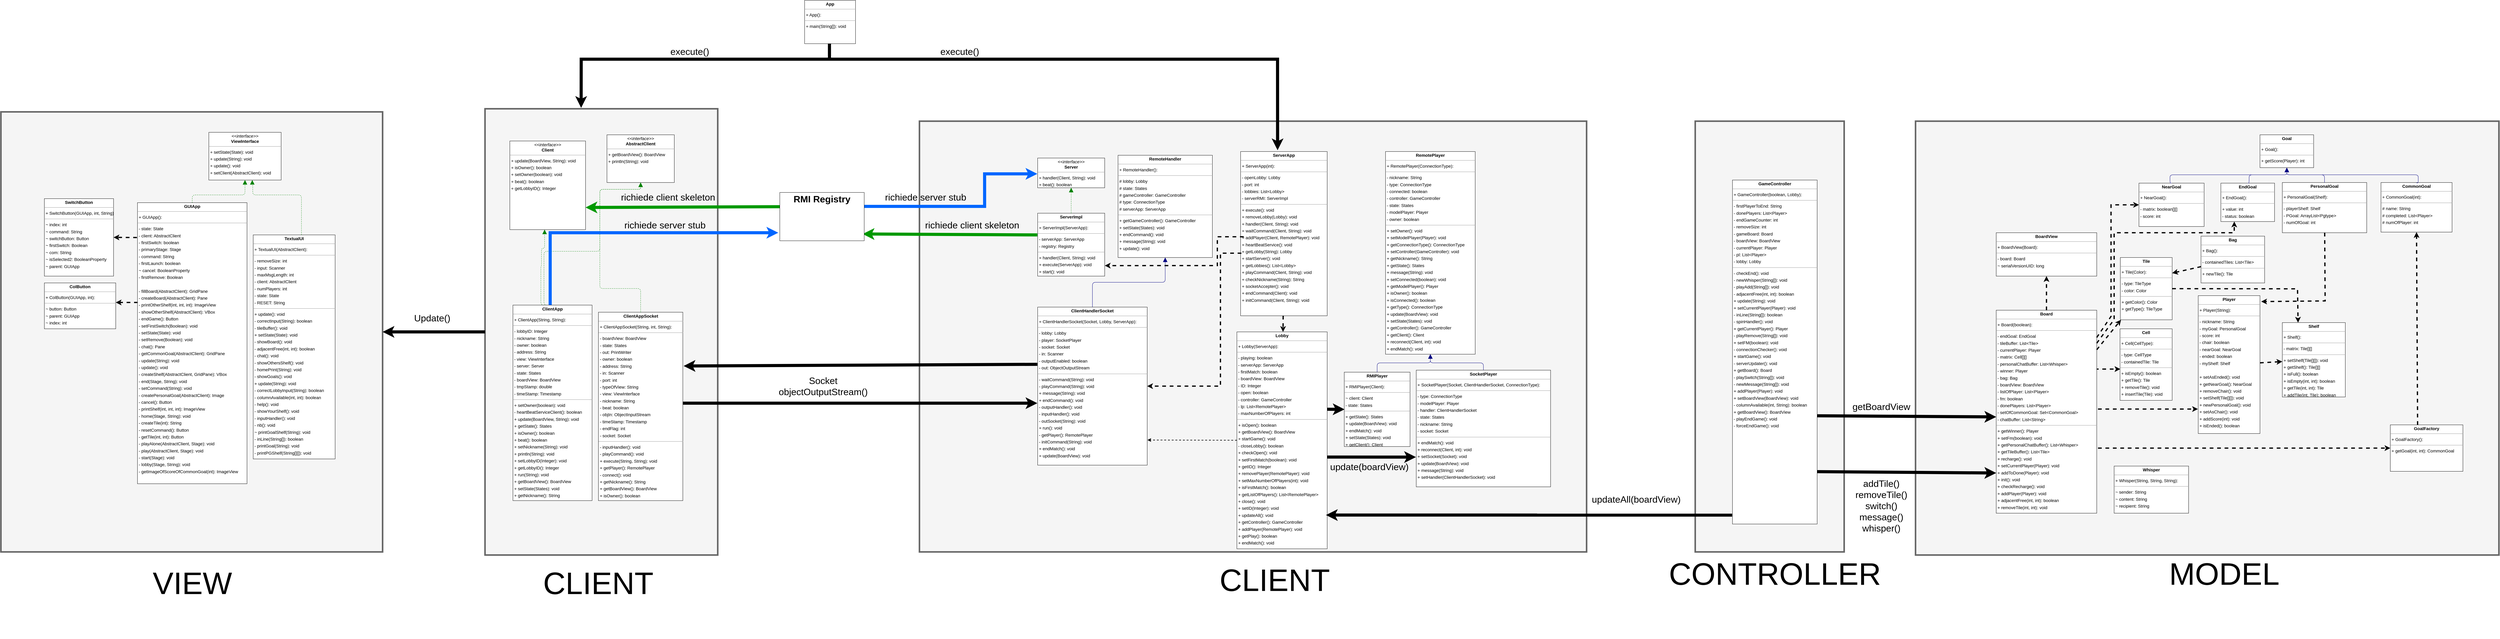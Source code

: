 <mxfile version="21.5.2" type="device">
  <diagram id="tnFJKaWwlAqjuZLMMnF4" name="Pagina-1">
    <mxGraphModel dx="12600" dy="7153" grid="1" gridSize="10" guides="1" tooltips="1" connect="1" arrows="1" fold="1" page="0" pageScale="1" pageWidth="827" pageHeight="1169" background="none" math="0" shadow="0">
      <root>
        <mxCell id="0" />
        <mxCell id="1" parent="0" />
        <mxCell id="y3JVK5PIaIpkeS7CGdMG-7" value="" style="rounded=0;whiteSpace=wrap;html=1;strokeColor=#666666;strokeWidth=5;fillColor=#f5f5f5;fontColor=#333333;" parent="1" vertex="1">
          <mxGeometry x="3140" y="-1600" width="1880" height="1400" as="geometry" />
        </mxCell>
        <mxCell id="y3JVK5PIaIpkeS7CGdMG-6" value="" style="rounded=0;whiteSpace=wrap;html=1;strokeColor=#666666;strokeWidth=5;fillColor=#f5f5f5;fontColor=#333333;" parent="1" vertex="1">
          <mxGeometry x="2430" y="-1600" width="480" height="1390" as="geometry" />
        </mxCell>
        <mxCell id="y3JVK5PIaIpkeS7CGdMG-5" value="" style="rounded=0;whiteSpace=wrap;html=1;strokeColor=#666666;strokeWidth=5;fillColor=#f5f5f5;fontColor=#333333;" parent="1" vertex="1">
          <mxGeometry x="-70" y="-1600" width="2150" height="1390" as="geometry" />
        </mxCell>
        <mxCell id="y3JVK5PIaIpkeS7CGdMG-3" value="" style="rounded=0;whiteSpace=wrap;html=1;strokeColor=#666666;strokeWidth=5;fillColor=#f5f5f5;fontColor=#333333;" parent="1" vertex="1">
          <mxGeometry x="-1470" y="-1640" width="750" height="1440" as="geometry" />
        </mxCell>
        <mxCell id="y3JVK5PIaIpkeS7CGdMG-2" value="" style="rounded=0;whiteSpace=wrap;html=1;strokeColor=#666666;strokeWidth=5;fillColor=#f5f5f5;fontColor=#333333;" parent="1" vertex="1">
          <mxGeometry x="-3030" y="-1630" width="1230" height="1420" as="geometry" />
        </mxCell>
        <mxCell id="node1" value="&lt;p style=&quot;margin:0px;margin-top:4px;text-align:center;&quot;&gt;&lt;i&gt;&amp;lt;&amp;lt;interface&amp;gt;&amp;gt;&lt;/i&gt;&lt;br&gt;&lt;b&gt;AbstractClient&lt;/b&gt;&lt;/p&gt;&lt;hr size=&quot;1&quot;&gt;&lt;p style=&quot;margin:0 0 0 4px;line-height:1.6;&quot;&gt;+ getBoardView(): BoardView&lt;br&gt;+ println(String): void&lt;br&gt;&lt;/p&gt;" style="verticalAlign=top;align=left;overflow=fill;fontSize=14;fontFamily=Helvetica;html=1;rounded=0;shadow=0;comic=0;labelBackgroundColor=none;strokeWidth=1;" parent="1" vertex="1">
          <mxGeometry x="-1077" y="-1556" width="217" height="154" as="geometry" />
        </mxCell>
        <mxCell id="node22" value="&lt;p style=&quot;margin:0px;margin-top:4px;text-align:center;&quot;&gt;&lt;b&gt;App&lt;/b&gt;&lt;/p&gt;&lt;hr size=&quot;1&quot;/&gt;&lt;p style=&quot;margin:0 0 0 4px;line-height:1.6;&quot;&gt;+ App(): &lt;/p&gt;&lt;hr size=&quot;1&quot;/&gt;&lt;p style=&quot;margin:0 0 0 4px;line-height:1.6;&quot;&gt;+ main(String[]): void&lt;/p&gt;" style="verticalAlign=top;align=left;overflow=fill;fontSize=14;fontFamily=Helvetica;html=1;rounded=0;shadow=0;comic=0;labelBackgroundColor=none;strokeWidth=1;" parent="1" vertex="1">
          <mxGeometry x="-440" y="-1990" width="164" height="140" as="geometry" />
        </mxCell>
        <mxCell id="node44" value="&lt;p style=&quot;margin:0px;margin-top:4px;text-align:center;&quot;&gt;&lt;b&gt;Bag&lt;/b&gt;&lt;/p&gt;&lt;hr size=&quot;1&quot;/&gt;&lt;p style=&quot;margin:0 0 0 4px;line-height:1.6;&quot;&gt;+ Bag(): &lt;/p&gt;&lt;hr size=&quot;1&quot;/&gt;&lt;p style=&quot;margin:0 0 0 4px;line-height:1.6;&quot;&gt;- containedTiles: List&amp;lt;Tile&amp;gt;&lt;/p&gt;&lt;hr size=&quot;1&quot;/&gt;&lt;p style=&quot;margin:0 0 0 4px;line-height:1.6;&quot;&gt;+ newTile(): Tile&lt;/p&gt;" style="verticalAlign=top;align=left;overflow=fill;fontSize=14;fontFamily=Helvetica;html=1;rounded=0;shadow=0;comic=0;labelBackgroundColor=none;strokeWidth=1;" parent="1" vertex="1">
          <mxGeometry x="4060" y="-1229" width="205" height="151" as="geometry" />
        </mxCell>
        <mxCell id="node50" value="&lt;p style=&quot;margin:0px;margin-top:4px;text-align:center;&quot;&gt;&lt;b&gt;BoardView&lt;/b&gt;&lt;/p&gt;&lt;hr size=&quot;1&quot;&gt;&lt;p style=&quot;margin:0 0 0 4px;line-height:1.6;&quot;&gt;+ BoardView(Board): &lt;/p&gt;&lt;hr size=&quot;1&quot;&gt;&lt;p style=&quot;margin:0 0 0 4px;line-height:1.6;&quot;&gt;- board: Board&lt;br&gt;~ serialVersionUID: long&lt;/p&gt;&lt;p style=&quot;margin:0 0 0 4px;line-height:1.6;&quot;&gt;&lt;br&gt;&lt;/p&gt;" style="verticalAlign=top;align=left;overflow=fill;fontSize=14;fontFamily=Helvetica;html=1;rounded=0;shadow=0;comic=0;labelBackgroundColor=none;strokeWidth=1;" parent="1" vertex="1">
          <mxGeometry x="3400" y="-1240" width="324" height="140" as="geometry" />
        </mxCell>
        <mxCell id="node31" value="&lt;p style=&quot;margin:0px;margin-top:4px;text-align:center;&quot;&gt;&lt;b&gt;Cell&lt;/b&gt;&lt;/p&gt;&lt;hr size=&quot;1&quot;&gt;&lt;p style=&quot;margin:0 0 0 4px;line-height:1.6;&quot;&gt;+ Cell(CellType): &lt;/p&gt;&lt;hr size=&quot;1&quot;&gt;&lt;p style=&quot;margin:0 0 0 4px;line-height:1.6;&quot;&gt;- type: CellType&lt;br&gt;- containedTile: Tile&lt;/p&gt;&lt;hr size=&quot;1&quot;&gt;&lt;p style=&quot;margin:0 0 0 4px;line-height:1.6;&quot;&gt;+ isEmpty(): boolean&lt;br&gt;+ getTile(): Tile&lt;br&gt;+ removeTile(): void&lt;br&gt;+ insertTile(Tile): void&lt;br&gt;&lt;/p&gt;" style="verticalAlign=top;align=left;overflow=fill;fontSize=14;fontFamily=Helvetica;html=1;rounded=0;shadow=0;comic=0;labelBackgroundColor=none;strokeWidth=1;" parent="1" vertex="1">
          <mxGeometry x="3799" y="-930" width="168" height="231" as="geometry" />
        </mxCell>
        <mxCell id="node15" value="&lt;p style=&quot;margin:0px;margin-top:4px;text-align:center;&quot;&gt;&lt;i&gt;&amp;lt;&amp;lt;interface&amp;gt;&amp;gt;&lt;/i&gt;&lt;br&gt;&lt;b&gt;Client&lt;/b&gt;&lt;/p&gt;&lt;hr size=&quot;1&quot;&gt;&lt;p style=&quot;margin:0 0 0 4px;line-height:1.6;&quot;&gt;+ update(BoardView, String): void&lt;br&gt;+ isOwner(): boolean&lt;br&gt;+ setOwner(boolean): void&lt;br&gt;+ beat(): boolean&lt;br&gt;+ getLobbyID(): Integer&lt;br&gt;&lt;/p&gt;" style="verticalAlign=top;align=left;overflow=fill;fontSize=14;fontFamily=Helvetica;html=1;rounded=0;shadow=0;comic=0;labelBackgroundColor=none;strokeWidth=1;" parent="1" vertex="1">
          <mxGeometry x="-1390" y="-1536" width="244" height="286" as="geometry" />
        </mxCell>
        <mxCell id="node55" value="&lt;p style=&quot;margin:0px;margin-top:4px;text-align:center;&quot;&gt;&lt;b&gt;ClientAppSocket&lt;/b&gt;&lt;/p&gt;&lt;hr size=&quot;1&quot;/&gt;&lt;p style=&quot;margin:0 0 0 4px;line-height:1.6;&quot;&gt;+ ClientAppSocket(String, int, String): &lt;/p&gt;&lt;hr size=&quot;1&quot;/&gt;&lt;p style=&quot;margin:0 0 0 4px;line-height:1.6;&quot;&gt;- boardView: BoardView&lt;br/&gt;- state: States&lt;br/&gt;- out: PrintWriter&lt;br/&gt;- owner: boolean&lt;br/&gt;- address: String&lt;br/&gt;- in: Scanner&lt;br/&gt;- port: int&lt;br/&gt;- typeOfView: String&lt;br/&gt;- view: ViewInterface&lt;br/&gt;- nickname: String&lt;br/&gt;- beat: boolean&lt;br/&gt;- objIn: ObjectInputStream&lt;br/&gt;- timeStamp: Timestamp&lt;br/&gt;- endFlag: int&lt;br/&gt;- socket: Socket&lt;/p&gt;&lt;hr size=&quot;1&quot;/&gt;&lt;p style=&quot;margin:0 0 0 4px;line-height:1.6;&quot;&gt;- inputHandler(): void&lt;br/&gt;- playCommand(): void&lt;br/&gt;+ execute(String, String): void&lt;br/&gt;+ getPlayer(): RemotePlayer&lt;br/&gt;- connect(): void&lt;br/&gt;+ getNickname(): String&lt;br/&gt;+ getBoardView(): BoardView&lt;br/&gt;+ isOwner(): boolean&lt;br/&gt;+ println(String): void&lt;/p&gt;" style="verticalAlign=top;align=left;overflow=fill;fontSize=14;fontFamily=Helvetica;html=1;rounded=0;shadow=0;comic=0;labelBackgroundColor=none;strokeWidth=1;" parent="1" vertex="1">
          <mxGeometry x="-1104.5" y="-983.5" width="272" height="608" as="geometry" />
        </mxCell>
        <mxCell id="node42" value="&lt;p style=&quot;margin:0px;margin-top:4px;text-align:center;&quot;&gt;&lt;b&gt;ClientHandlerSocket&lt;/b&gt;&lt;/p&gt;&lt;hr size=&quot;1&quot;/&gt;&lt;p style=&quot;margin:0 0 0 4px;line-height:1.6;&quot;&gt;+ ClientHandlerSocket(Socket, Lobby, ServerApp): &lt;/p&gt;&lt;hr size=&quot;1&quot;/&gt;&lt;p style=&quot;margin:0 0 0 4px;line-height:1.6;&quot;&gt;- lobby: Lobby&lt;br/&gt;- player: SocketPlayer&lt;br/&gt;- socket: Socket&lt;br/&gt;- in: Scanner&lt;br/&gt;- outputEnabled: boolean&lt;br/&gt;- out: ObjectOutputStream&lt;/p&gt;&lt;hr size=&quot;1&quot;/&gt;&lt;p style=&quot;margin:0 0 0 4px;line-height:1.6;&quot;&gt;- waitCommand(String): void&lt;br/&gt;- playCommand(String): void&lt;br/&gt;+ message(String): void&lt;br/&gt;+ endCommand(): void&lt;br/&gt;- outputHandler(): void&lt;br/&gt;- inputHandler(): void&lt;br/&gt;- outSocket(String): void&lt;br/&gt;+ run(): void&lt;br/&gt;- getPlayer(): RemotePlayer&lt;br/&gt;- initCommand(String): void&lt;br/&gt;+ endMatch(): void&lt;br/&gt;+ update(BoardView): void&lt;/p&gt;" style="verticalAlign=top;align=left;overflow=fill;fontSize=14;fontFamily=Helvetica;html=1;rounded=0;shadow=0;comic=0;labelBackgroundColor=none;strokeWidth=1;" parent="1" vertex="1">
          <mxGeometry x="311" y="-1000" width="353" height="510" as="geometry" />
        </mxCell>
        <mxCell id="node7" value="&lt;p style=&quot;margin:0px;margin-top:4px;text-align:center;&quot;&gt;&lt;b&gt;ColButton&lt;/b&gt;&lt;/p&gt;&lt;hr size=&quot;1&quot;&gt;&lt;p style=&quot;margin:0 0 0 4px;line-height:1.6;&quot;&gt;+ ColButton(GUIApp, int): &lt;/p&gt;&lt;hr size=&quot;1&quot;&gt;&lt;p style=&quot;margin:0 0 0 4px;line-height:1.6;&quot;&gt;~ button: Button&lt;br&gt;~ parent: GUIApp&lt;br&gt;~ index: int&lt;/p&gt;&lt;p style=&quot;margin:0 0 0 4px;line-height:1.6;&quot;&gt;&lt;br&gt;&lt;/p&gt;" style="verticalAlign=top;align=left;overflow=fill;fontSize=14;fontFamily=Helvetica;html=1;rounded=0;shadow=0;comic=0;labelBackgroundColor=none;strokeWidth=1;" parent="1" vertex="1">
          <mxGeometry x="-2890" y="-1078" width="230" height="148" as="geometry" />
        </mxCell>
        <mxCell id="node3" value="&lt;p style=&quot;margin:0px;margin-top:4px;text-align:center;&quot;&gt;&lt;b&gt;CommonGoal&lt;/b&gt;&lt;/p&gt;&lt;hr size=&quot;1&quot;&gt;&lt;p style=&quot;margin:0 0 0 4px;line-height:1.6;&quot;&gt;+ CommonGoal(int): &lt;/p&gt;&lt;hr size=&quot;1&quot;&gt;&lt;p style=&quot;margin:0 0 0 4px;line-height:1.6;&quot;&gt;# name: String&lt;br&gt;# completed: List&amp;lt;Player&amp;gt;&lt;br&gt;# numOfPlayer: int&lt;/p&gt;" style="verticalAlign=top;align=left;overflow=fill;fontSize=14;fontFamily=Helvetica;html=1;rounded=0;shadow=0;comic=0;labelBackgroundColor=none;strokeWidth=1;" parent="1" vertex="1">
          <mxGeometry x="4640" y="-1402" width="229" height="160" as="geometry" />
        </mxCell>
        <mxCell id="node12" value="&lt;p style=&quot;margin:0px;margin-top:4px;text-align:center;&quot;&gt;&lt;b&gt;EndGoal&lt;/b&gt;&lt;/p&gt;&lt;hr size=&quot;1&quot;&gt;&lt;p style=&quot;margin:0 0 0 4px;line-height:1.6;&quot;&gt;+ EndGoal(): &lt;/p&gt;&lt;hr size=&quot;1&quot;&gt;&lt;p style=&quot;margin:0 0 0 4px;line-height:1.6;&quot;&gt;+ value: int&lt;br&gt;- status: boolean&lt;/p&gt;&lt;p style=&quot;margin:0 0 0 4px;line-height:1.6;&quot;&gt;&lt;br&gt;&lt;/p&gt;" style="verticalAlign=top;align=left;overflow=fill;fontSize=14;fontFamily=Helvetica;html=1;rounded=0;shadow=0;comic=0;labelBackgroundColor=none;strokeWidth=1;" parent="1" vertex="1">
          <mxGeometry x="4124" y="-1400" width="173" height="124" as="geometry" />
        </mxCell>
        <mxCell id="node48" value="&lt;p style=&quot;margin:0px;margin-top:4px;text-align:center;&quot;&gt;&lt;b&gt;Goal&lt;/b&gt;&lt;/p&gt;&lt;hr size=&quot;1&quot;/&gt;&lt;p style=&quot;margin:0 0 0 4px;line-height:1.6;&quot;&gt;+ Goal(): &lt;/p&gt;&lt;hr size=&quot;1&quot;/&gt;&lt;p style=&quot;margin:0 0 0 4px;line-height:1.6;&quot;&gt;+ getScore(Player): int&lt;/p&gt;" style="verticalAlign=top;align=left;overflow=fill;fontSize=14;fontFamily=Helvetica;html=1;rounded=0;shadow=0;comic=0;labelBackgroundColor=none;strokeWidth=1;" parent="1" vertex="1">
          <mxGeometry x="4250" y="-1556" width="173" height="106" as="geometry" />
        </mxCell>
        <mxCell id="node8" value="&lt;p style=&quot;margin:0px;margin-top:4px;text-align:center;&quot;&gt;&lt;b&gt;GoalFactory&lt;/b&gt;&lt;/p&gt;&lt;hr size=&quot;1&quot;/&gt;&lt;p style=&quot;margin:0 0 0 4px;line-height:1.6;&quot;&gt;+ GoalFactory(): &lt;/p&gt;&lt;hr size=&quot;1&quot;/&gt;&lt;p style=&quot;margin:0 0 0 4px;line-height:1.6;&quot;&gt;+ getGoal(int, int): CommonGoal&lt;/p&gt;" style="verticalAlign=top;align=left;overflow=fill;fontSize=14;fontFamily=Helvetica;html=1;rounded=0;shadow=0;comic=0;labelBackgroundColor=none;strokeWidth=1;" parent="1" vertex="1">
          <mxGeometry x="4670" y="-620" width="234" height="150" as="geometry" />
        </mxCell>
        <mxCell id="node40" value="&lt;p style=&quot;margin:0px;margin-top:4px;text-align:center;&quot;&gt;&lt;b&gt;Lobby&lt;/b&gt;&lt;/p&gt;&lt;hr size=&quot;1&quot;/&gt;&lt;p style=&quot;margin:0 0 0 4px;line-height:1.6;&quot;&gt;+ Lobby(ServerApp): &lt;/p&gt;&lt;hr size=&quot;1&quot;/&gt;&lt;p style=&quot;margin:0 0 0 4px;line-height:1.6;&quot;&gt;- playing: boolean&lt;br/&gt;- serverApp: ServerApp&lt;br/&gt;- firstMatch: boolean&lt;br/&gt;- boardView: BoardView&lt;br/&gt;- ID: Integer&lt;br/&gt;- open: boolean&lt;br/&gt;- controller: GameController&lt;br/&gt;- lp: List&amp;lt;RemotePlayer&amp;gt;&lt;br/&gt;- maxNumberOfPlayers: int&lt;/p&gt;&lt;hr size=&quot;1&quot;/&gt;&lt;p style=&quot;margin:0 0 0 4px;line-height:1.6;&quot;&gt;+ isOpen(): boolean&lt;br/&gt;+ getBoardView(): BoardView&lt;br/&gt;+ startGame(): void&lt;br/&gt;- closeLobby(): boolean&lt;br/&gt;+ checkOpen(): void&lt;br/&gt;+ setFirstMatch(boolean): void&lt;br/&gt;+ getID(): Integer&lt;br/&gt;+ removePlayer(RemotePlayer): void&lt;br/&gt;+ setMaxNumberOfPlayers(int): void&lt;br/&gt;+ isFirstMatch(): boolean&lt;br/&gt;+ getListOfPlayers(): List&amp;lt;RemotePlayer&amp;gt;&lt;br/&gt;+ close(): void&lt;br/&gt;+ setID(Integer): void&lt;br/&gt;+ updateAll(): void&lt;br/&gt;+ getController(): GameController&lt;br/&gt;+ addPlayer(RemotePlayer): void&lt;br/&gt;+ getPlay(): boolean&lt;br/&gt;+ endMatch(): void&lt;/p&gt;" style="verticalAlign=top;align=left;overflow=fill;fontSize=14;fontFamily=Helvetica;html=1;rounded=0;shadow=0;comic=0;labelBackgroundColor=none;strokeWidth=1;" parent="1" vertex="1">
          <mxGeometry x="953" y="-920" width="291" height="700" as="geometry" />
        </mxCell>
        <mxCell id="node43" value="&lt;p style=&quot;margin:0px;margin-top:4px;text-align:center;&quot;&gt;&lt;b&gt;NearGoal&lt;/b&gt;&lt;/p&gt;&lt;hr size=&quot;1&quot;&gt;&lt;p style=&quot;margin:0 0 0 4px;line-height:1.6;&quot;&gt;+ NearGoal(): &lt;/p&gt;&lt;hr size=&quot;1&quot;&gt;&lt;p style=&quot;margin:0 0 0 4px;line-height:1.6;&quot;&gt;- matrix: boolean[][]&lt;br&gt;- score: int&lt;/p&gt;&lt;p style=&quot;margin:0 0 0 4px;line-height:1.6;&quot;&gt;&lt;br&gt;&lt;/p&gt;" style="verticalAlign=top;align=left;overflow=fill;fontSize=14;fontFamily=Helvetica;html=1;rounded=0;shadow=0;comic=0;labelBackgroundColor=none;strokeWidth=1;" parent="1" vertex="1">
          <mxGeometry x="3860" y="-1400" width="210" height="140" as="geometry" />
        </mxCell>
        <mxCell id="node46" value="&lt;p style=&quot;margin:0px;margin-top:4px;text-align:center;&quot;&gt;&lt;b&gt;PersonalGoal&lt;/b&gt;&lt;/p&gt;&lt;hr size=&quot;1&quot;&gt;&lt;p style=&quot;margin:0 0 0 4px;line-height:1.6;&quot;&gt;+ PersonalGoal(Shelf): &lt;/p&gt;&lt;hr size=&quot;1&quot;&gt;&lt;p style=&quot;margin:0 0 0 4px;line-height:1.6;&quot;&gt;- playerShelf: Shelf&lt;br&gt;- PGoal: ArrayList&amp;lt;Pgtype&amp;gt;&lt;br&gt;- numOfGoal: int&lt;/p&gt;&lt;p style=&quot;margin:0 0 0 4px;line-height:1.6;&quot;&gt;&lt;br&gt;&lt;/p&gt;" style="verticalAlign=top;align=left;overflow=fill;fontSize=14;fontFamily=Helvetica;html=1;rounded=0;shadow=0;comic=0;labelBackgroundColor=none;strokeWidth=1;" parent="1" vertex="1">
          <mxGeometry x="4322" y="-1402" width="272" height="162" as="geometry" />
        </mxCell>
        <mxCell id="node10" value="&lt;p style=&quot;margin:0px;margin-top:4px;text-align:center;&quot;&gt;&lt;b&gt;Player&lt;/b&gt;&lt;/p&gt;&lt;hr size=&quot;1&quot;&gt;&lt;p style=&quot;margin:0 0 0 4px;line-height:1.6;&quot;&gt;+ Player(String): &lt;/p&gt;&lt;hr size=&quot;1&quot;&gt;&lt;p style=&quot;margin:0 0 0 4px;line-height:1.6;&quot;&gt;- nickname: String&lt;br&gt;- myGoal: PersonalGoal&lt;br&gt;- score: int&lt;br&gt;- chair: boolean&lt;br&gt;- nearGoal: NearGoal&lt;br&gt;- ended: boolean&lt;br&gt;- myShelf: Shelf&lt;/p&gt;&lt;p style=&quot;margin:0 0 0 4px;line-height:1.6;&quot;&gt;&lt;br&gt;+ setAsEnded(): void&lt;br&gt;+ getNearGoal(): NearGoal&lt;br&gt;+ removeChair(): void&lt;br&gt;+ setShelf(Tile[][]): void&lt;br&gt;+ newPersonalGoal(): void&lt;/p&gt;&lt;p style=&quot;margin:0 0 0 4px;line-height:1.6;&quot;&gt;+ setAsChair(): void&lt;br&gt;+ addScore(int): void&lt;br&gt;+ isEnded(): boolean&lt;/p&gt;" style="verticalAlign=top;align=left;overflow=fill;fontSize=14;fontFamily=Helvetica;html=1;rounded=0;shadow=0;comic=0;labelBackgroundColor=none;strokeWidth=1;" parent="1" vertex="1">
          <mxGeometry x="4051" y="-1037" width="199" height="445" as="geometry" />
        </mxCell>
        <mxCell id="node24" value="&lt;p style=&quot;margin:0px;margin-top:4px;text-align:center;&quot;&gt;&lt;b&gt;RMIPlayer&lt;/b&gt;&lt;/p&gt;&lt;hr size=&quot;1&quot;/&gt;&lt;p style=&quot;margin:0 0 0 4px;line-height:1.6;&quot;&gt;+ RMIPlayer(Client): &lt;/p&gt;&lt;hr size=&quot;1&quot;/&gt;&lt;p style=&quot;margin:0 0 0 4px;line-height:1.6;&quot;&gt;~ client: Client&lt;br/&gt;- state: States&lt;/p&gt;&lt;hr size=&quot;1&quot;/&gt;&lt;p style=&quot;margin:0 0 0 4px;line-height:1.6;&quot;&gt;+ getState(): States&lt;br/&gt;+ update(BoardView): void&lt;br/&gt;+ endMatch(): void&lt;br/&gt;+ setState(States): void&lt;br/&gt;+ getClient(): Client&lt;br/&gt;+ reconnect(Client, int): void&lt;/p&gt;" style="verticalAlign=top;align=left;overflow=fill;fontSize=14;fontFamily=Helvetica;html=1;rounded=0;shadow=0;comic=0;labelBackgroundColor=none;strokeWidth=1;" parent="1" vertex="1">
          <mxGeometry x="1299" y="-790" width="212" height="240" as="geometry" />
        </mxCell>
        <mxCell id="node9" value="&lt;p style=&quot;margin:0px;margin-top:4px;text-align:center;&quot;&gt;&lt;b&gt;RemoteHandler&lt;/b&gt;&lt;/p&gt;&lt;hr size=&quot;1&quot;&gt;&lt;p style=&quot;margin:0 0 0 4px;line-height:1.6;&quot;&gt;+ RemoteHandler(): &lt;/p&gt;&lt;hr size=&quot;1&quot;&gt;&lt;p style=&quot;margin:0 0 0 4px;line-height:1.6;&quot;&gt;# lobby: Lobby&lt;br&gt;# state: States&lt;br&gt;# gameController: GameController&lt;br&gt;# type: ConnectionType&lt;br&gt;# serverApp: ServerApp&lt;/p&gt;&lt;hr size=&quot;1&quot;&gt;&lt;p style=&quot;margin:0 0 0 4px;line-height:1.6;&quot;&gt;+ getGameController(): GameController&lt;br&gt;+ setState(States): void&lt;br&gt;+ endCommand(): void&lt;br&gt;+ message(String): void&lt;br&gt;+ update(): void&lt;/p&gt;" style="verticalAlign=top;align=left;overflow=fill;fontSize=14;fontFamily=Helvetica;html=1;rounded=0;shadow=0;comic=0;labelBackgroundColor=none;strokeWidth=1;" parent="1" vertex="1">
          <mxGeometry x="570" y="-1490" width="304" height="330" as="geometry" />
        </mxCell>
        <mxCell id="node41" value="&lt;p style=&quot;margin:0px;margin-top:4px;text-align:center;&quot;&gt;&lt;b&gt;RemotePlayer&lt;/b&gt;&lt;/p&gt;&lt;hr size=&quot;1&quot;/&gt;&lt;p style=&quot;margin:0 0 0 4px;line-height:1.6;&quot;&gt;+ RemotePlayer(ConnectionType): &lt;/p&gt;&lt;hr size=&quot;1&quot;/&gt;&lt;p style=&quot;margin:0 0 0 4px;line-height:1.6;&quot;&gt;- nickname: String&lt;br/&gt;- type: ConnectionType&lt;br/&gt;- connected: boolean&lt;br/&gt;- controller: GameController&lt;br/&gt;- state: States&lt;br/&gt;- modelPlayer: Player&lt;br/&gt;- owner: boolean&lt;/p&gt;&lt;hr size=&quot;1&quot;/&gt;&lt;p style=&quot;margin:0 0 0 4px;line-height:1.6;&quot;&gt;+ setOwner(): void&lt;br/&gt;+ setModelPlayer(Player): void&lt;br/&gt;+ getConnectionType(): ConnectionType&lt;br/&gt;+ setController(GameController): void&lt;br/&gt;+ getNickname(): String&lt;br/&gt;+ getState(): States&lt;br/&gt;+ message(String): void&lt;br/&gt;+ setConnected(boolean): void&lt;br/&gt;+ getModelPlayer(): Player&lt;br/&gt;+ isOwner(): boolean&lt;br/&gt;+ isConnected(): boolean&lt;br/&gt;+ getType(): ConnectionType&lt;br/&gt;+ update(BoardView): void&lt;br/&gt;+ setState(States): void&lt;br/&gt;+ getController(): GameController&lt;br/&gt;+ getClient(): Client&lt;br/&gt;+ reconnect(Client, int): void&lt;br/&gt;+ endMatch(): void&lt;br/&gt;+ setNickname(String): void&lt;/p&gt;" style="verticalAlign=top;align=left;overflow=fill;fontSize=14;fontFamily=Helvetica;html=1;rounded=0;shadow=0;comic=0;labelBackgroundColor=none;strokeWidth=1;" parent="1" vertex="1">
          <mxGeometry x="1432" y="-1502" width="289" height="654" as="geometry" />
        </mxCell>
        <mxCell id="node39" value="&lt;p style=&quot;margin:0px;margin-top:4px;text-align:center;&quot;&gt;&lt;i&gt;&amp;lt;&amp;lt;interface&amp;gt;&amp;gt;&lt;/i&gt;&lt;br/&gt;&lt;b&gt;Server&lt;/b&gt;&lt;/p&gt;&lt;hr size=&quot;1&quot;/&gt;&lt;p style=&quot;margin:0 0 0 4px;line-height:1.6;&quot;&gt;+ handler(Client, String): void&lt;br/&gt;+ beat(): boolean&lt;/p&gt;" style="verticalAlign=top;align=left;overflow=fill;fontSize=14;fontFamily=Helvetica;html=1;rounded=0;shadow=0;comic=0;labelBackgroundColor=none;strokeWidth=1;" parent="1" vertex="1">
          <mxGeometry x="311" y="-1481" width="216" height="96" as="geometry" />
        </mxCell>
        <mxCell id="node49" value="&lt;p style=&quot;margin:0px;margin-top:4px;text-align:center;&quot;&gt;&lt;b&gt;ServerApp&lt;/b&gt;&lt;/p&gt;&lt;hr size=&quot;1&quot;/&gt;&lt;p style=&quot;margin:0 0 0 4px;line-height:1.6;&quot;&gt;+ ServerApp(int): &lt;/p&gt;&lt;hr size=&quot;1&quot;/&gt;&lt;p style=&quot;margin:0 0 0 4px;line-height:1.6;&quot;&gt;- openLobby: Lobby&lt;br/&gt;- port: int&lt;br/&gt;- lobbies: List&amp;lt;Lobby&amp;gt;&lt;br/&gt;- serverRMI: ServerImpl&lt;/p&gt;&lt;hr size=&quot;1&quot;/&gt;&lt;p style=&quot;margin:0 0 0 4px;line-height:1.6;&quot;&gt;+ execute(): void&lt;br/&gt;+ removeLobby(Lobby): void&lt;br/&gt;+ handler(Client, String): void&lt;br/&gt;+ waitCommand(Client, String): void&lt;br/&gt;+ addPlayer(Client, RemotePlayer): void&lt;br/&gt;+ heartBeatService(): void&lt;br/&gt;+ getLobby(String): Lobby&lt;br/&gt;+ startServer(): void&lt;br/&gt;+ getLobbies(): List&amp;lt;Lobby&amp;gt;&lt;br/&gt;+ playCommand(Client, String): void&lt;br/&gt;+ checkNickname(String): String&lt;br/&gt;+ socketAccepter(): void&lt;br/&gt;+ endCommand(Client): void&lt;br/&gt;+ initCommand(Client, String): void&lt;/p&gt;" style="verticalAlign=top;align=left;overflow=fill;fontSize=14;fontFamily=Helvetica;html=1;rounded=0;shadow=0;comic=0;labelBackgroundColor=none;strokeWidth=1;" parent="1" vertex="1">
          <mxGeometry x="965" y="-1502" width="279" height="530" as="geometry" />
        </mxCell>
        <mxCell id="node54" value="&lt;p style=&quot;margin:0px;margin-top:4px;text-align:center;&quot;&gt;&lt;b&gt;ServerImpl&lt;/b&gt;&lt;/p&gt;&lt;hr size=&quot;1&quot;/&gt;&lt;p style=&quot;margin:0 0 0 4px;line-height:1.6;&quot;&gt;+ ServerImpl(ServerApp): &lt;/p&gt;&lt;hr size=&quot;1&quot;/&gt;&lt;p style=&quot;margin:0 0 0 4px;line-height:1.6;&quot;&gt;- serverApp: ServerApp&lt;br/&gt;- registry: Registry&lt;/p&gt;&lt;hr size=&quot;1&quot;/&gt;&lt;p style=&quot;margin:0 0 0 4px;line-height:1.6;&quot;&gt;+ handler(Client, String): void&lt;br/&gt;+ execute(ServerApp): void&lt;br/&gt;+ start(): void&lt;br/&gt;+ beat(): boolean&lt;/p&gt;" style="verticalAlign=top;align=left;overflow=fill;fontSize=14;fontFamily=Helvetica;html=1;rounded=0;shadow=0;comic=0;labelBackgroundColor=none;strokeWidth=1;" parent="1" vertex="1">
          <mxGeometry x="311" y="-1303" width="216" height="203" as="geometry" />
        </mxCell>
        <mxCell id="node0" value="&lt;p style=&quot;margin:0px;margin-top:4px;text-align:center;&quot;&gt;&lt;b&gt;Shelf&lt;/b&gt;&lt;/p&gt;&lt;hr size=&quot;1&quot;/&gt;&lt;p style=&quot;margin:0 0 0 4px;line-height:1.6;&quot;&gt;+ Shelf(): &lt;/p&gt;&lt;hr size=&quot;1&quot;/&gt;&lt;p style=&quot;margin:0 0 0 4px;line-height:1.6;&quot;&gt;- matrix: Tile[][]&lt;/p&gt;&lt;hr size=&quot;1&quot;/&gt;&lt;p style=&quot;margin:0 0 0 4px;line-height:1.6;&quot;&gt;+ setShelf(Tile[][]): void&lt;br/&gt;+ getShelf(): Tile[][]&lt;br/&gt;+ isFull(): boolean&lt;br/&gt;+ isEmpty(int, int): boolean&lt;br/&gt;+ getTile(int, int): Tile&lt;br/&gt;+ addTile(int, Tile): boolean&lt;br/&gt;+ setMatrix(Tile[][]): void&lt;/p&gt;" style="verticalAlign=top;align=left;overflow=fill;fontSize=14;fontFamily=Helvetica;html=1;rounded=0;shadow=0;comic=0;labelBackgroundColor=none;strokeWidth=1;" parent="1" vertex="1">
          <mxGeometry x="4322" y="-950" width="203" height="240" as="geometry" />
        </mxCell>
        <mxCell id="node27" value="&lt;p style=&quot;margin:0px;margin-top:4px;text-align:center;&quot;&gt;&lt;b&gt;SocketPlayer&lt;/b&gt;&lt;/p&gt;&lt;hr size=&quot;1&quot;&gt;&lt;p style=&quot;margin:0 0 0 4px;line-height:1.6;&quot;&gt;+ SocketPlayer(Socket, ClientHandlerSocket, ConnectionType): &lt;/p&gt;&lt;hr size=&quot;1&quot;&gt;&lt;p style=&quot;margin:0 0 0 4px;line-height:1.6;&quot;&gt;- type: ConnectionType&lt;br&gt;- modelPlayer: Player&lt;br&gt;- handler: ClientHandlerSocket&lt;br&gt;- state: States&lt;br&gt;- nickname: String&lt;br&gt;- socket: Socket&lt;/p&gt;&lt;hr size=&quot;1&quot;&gt;&lt;p style=&quot;margin:0 0 0 4px;line-height:1.6;&quot;&gt;+ endMatch(): void&lt;br&gt;+ reconnect(Client, int): void&lt;br&gt;+ setSocket(Socket): void&lt;br&gt;+ update(BoardView): void&lt;br&gt;+ message(String): void&lt;br&gt;+ setHandler(ClientHandlerSocket): void&lt;/p&gt;" style="verticalAlign=top;align=left;overflow=fill;fontSize=14;fontFamily=Helvetica;html=1;rounded=0;shadow=0;comic=0;labelBackgroundColor=none;strokeWidth=1;" parent="1" vertex="1">
          <mxGeometry x="1531" y="-796.5" width="433" height="376.5" as="geometry" />
        </mxCell>
        <mxCell id="node18" value="&lt;p style=&quot;margin:0px;margin-top:4px;text-align:center;&quot;&gt;&lt;b&gt;SwitchButton&lt;/b&gt;&lt;/p&gt;&lt;hr size=&quot;1&quot;&gt;&lt;p style=&quot;margin:0 0 0 4px;line-height:1.6;&quot;&gt;+ SwitchButton(GUIApp, int, String): &lt;/p&gt;&lt;hr size=&quot;1&quot;&gt;&lt;p style=&quot;margin:0 0 0 4px;line-height:1.6;&quot;&gt;~ index: int&lt;br&gt;~ command: String&lt;br&gt;~ switchButton: Button&lt;br&gt;~ firstSwitch: Boolean&lt;br&gt;~ com: String&lt;br&gt;~ isSelected2: BooleanProperty&lt;br&gt;~ parent: GUIApp&lt;/p&gt;&lt;p style=&quot;margin:0 0 0 4px;line-height:1.6;&quot;&gt;&lt;br&gt;&lt;/p&gt;" style="verticalAlign=top;align=left;overflow=fill;fontSize=14;fontFamily=Helvetica;html=1;rounded=0;shadow=0;comic=0;labelBackgroundColor=none;strokeWidth=1;" parent="1" vertex="1">
          <mxGeometry x="-2890" y="-1350" width="223" height="250" as="geometry" />
        </mxCell>
        <mxCell id="node53" value="&lt;p style=&quot;margin:0px;margin-top:4px;text-align:center;&quot;&gt;&lt;b&gt;TextualUI&lt;/b&gt;&lt;/p&gt;&lt;hr size=&quot;1&quot;&gt;&lt;p style=&quot;margin:0 0 0 4px;line-height:1.6;&quot;&gt;+ TextualUI(AbstractClient): &lt;/p&gt;&lt;hr size=&quot;1&quot;&gt;&lt;p style=&quot;margin:0 0 0 4px;line-height:1.6;&quot;&gt;- removeSize: int&lt;br&gt;- input: Scanner&lt;br&gt;- maxMsgLength: int&lt;br&gt;- client: AbstractClient&lt;br&gt;- numPlayers: int&lt;br&gt;- state: State&lt;br&gt;- RESET: String&lt;/p&gt;&lt;hr size=&quot;1&quot;&gt;&lt;p style=&quot;margin:0 0 0 4px;line-height:1.6;&quot;&gt;+ update(): void&lt;br&gt;- correctInput(String): boolean&lt;br&gt;- tileBuffer(): void&lt;br&gt;+ setState(State): void&lt;br&gt;- showBoard(): void&lt;br&gt;- adjacentFree(int, int): boolean&lt;br&gt;- chat(): void&lt;br&gt;- showOthersShelf(): void&lt;br&gt;- homePrint(String): void&lt;br&gt;- showGoals(): void&lt;br&gt;+ update(String): void&lt;br&gt;- correctLobbyInput(String): boolean&lt;br&gt;- columnAvailable(int, int): boolean&lt;br&gt;- help(): void&lt;br&gt;- showYourShelf(): void&lt;br&gt;- inputHandler(): void&lt;br&gt;- nb(): void&lt;br&gt;~ printGoalShelf(String): void&lt;br&gt;- inLine(String[]): boolean&lt;br&gt;- printGoal(String): void&lt;br&gt;- printPGShelf(String[][]): void&lt;br&gt;&lt;/p&gt;" style="verticalAlign=top;align=left;overflow=fill;fontSize=14;fontFamily=Helvetica;html=1;rounded=0;shadow=0;comic=0;labelBackgroundColor=none;strokeWidth=1;" parent="1" vertex="1">
          <mxGeometry x="-2217" y="-1233" width="264" height="723" as="geometry" />
        </mxCell>
        <mxCell id="node45" value="&lt;p style=&quot;margin:0px;margin-top:4px;text-align:center;&quot;&gt;&lt;b&gt;Tile&lt;/b&gt;&lt;/p&gt;&lt;hr size=&quot;1&quot;/&gt;&lt;p style=&quot;margin:0 0 0 4px;line-height:1.6;&quot;&gt;+ Tile(Color): &lt;/p&gt;&lt;hr size=&quot;1&quot;/&gt;&lt;p style=&quot;margin:0 0 0 4px;line-height:1.6;&quot;&gt;- type: TileType&lt;br/&gt;- color: Color&lt;/p&gt;&lt;hr size=&quot;1&quot;/&gt;&lt;p style=&quot;margin:0 0 0 4px;line-height:1.6;&quot;&gt;+ getColor(): Color&lt;br/&gt;+ getType(): TileType&lt;/p&gt;" style="verticalAlign=top;align=left;overflow=fill;fontSize=14;fontFamily=Helvetica;html=1;rounded=0;shadow=0;comic=0;labelBackgroundColor=none;strokeWidth=1;" parent="1" vertex="1">
          <mxGeometry x="3800" y="-1160" width="167" height="201" as="geometry" />
        </mxCell>
        <mxCell id="node16" value="&lt;p style=&quot;margin:0px;margin-top:4px;text-align:center;&quot;&gt;&lt;i&gt;&amp;lt;&amp;lt;interface&amp;gt;&amp;gt;&lt;/i&gt;&lt;br/&gt;&lt;b&gt;ViewInterface&lt;/b&gt;&lt;/p&gt;&lt;hr size=&quot;1&quot;/&gt;&lt;p style=&quot;margin:0 0 0 4px;line-height:1.6;&quot;&gt;+ setState(State): void&lt;br/&gt;+ update(String): void&lt;br/&gt;+ update(): void&lt;br/&gt;+ setClient(AbstractClient): void&lt;/p&gt;" style="verticalAlign=top;align=left;overflow=fill;fontSize=14;fontFamily=Helvetica;html=1;rounded=0;shadow=0;comic=0;labelBackgroundColor=none;strokeWidth=1;" parent="1" vertex="1">
          <mxGeometry x="-2360" y="-1564" width="233" height="154" as="geometry" />
        </mxCell>
        <mxCell id="node26" value="&lt;p style=&quot;margin:0px;margin-top:4px;text-align:center;&quot;&gt;&lt;b&gt;Whisper&lt;/b&gt;&lt;/p&gt;&lt;hr size=&quot;1&quot;&gt;&lt;p style=&quot;margin:0 0 0 4px;line-height:1.6;&quot;&gt;+ Whisper(String, String, String): &lt;/p&gt;&lt;hr size=&quot;1&quot;&gt;&lt;p style=&quot;margin:0 0 0 4px;line-height:1.6;&quot;&gt;~ sender: String&lt;br&gt;~ content: String&lt;br&gt;~ recipient: String&lt;/p&gt;&lt;p style=&quot;margin:0 0 0 4px;line-height:1.6;&quot;&gt;&lt;br&gt;&lt;/p&gt;" style="verticalAlign=top;align=left;overflow=fill;fontSize=14;fontFamily=Helvetica;html=1;rounded=0;shadow=0;comic=0;labelBackgroundColor=none;strokeWidth=1;" parent="1" vertex="1">
          <mxGeometry x="3780" y="-487" width="240" height="152" as="geometry" />
        </mxCell>
        <mxCell id="edge23" value="" style="html=1;rounded=1;edgeStyle=orthogonalEdgeStyle;dashed=1;startArrow=none;endArrow=block;endSize=12;strokeColor=#008200;exitX=0.500;exitY=0.000;exitDx=0;exitDy=0;entryX=0.500;entryY=1.000;entryDx=0;entryDy=0;" parent="1" source="node30" target="node1" edge="1">
          <mxGeometry width="50" height="50" relative="1" as="geometry">
            <Array as="points">
              <mxPoint x="-1280" y="-1006" />
              <mxPoint x="-1280" y="-1180" />
              <mxPoint x="-1100" y="-1180" />
              <mxPoint x="-1100" y="-1380" />
              <mxPoint x="-968" y="-1380" />
            </Array>
          </mxGeometry>
        </mxCell>
        <mxCell id="edge16" value="" style="html=1;rounded=1;edgeStyle=orthogonalEdgeStyle;dashed=1;startArrow=none;endArrow=block;endSize=12;strokeColor=#008200;exitX=0.500;exitY=0.000;exitDx=0;exitDy=0;entryX=0.500;entryY=1.000;entryDx=0;entryDy=0;" parent="1" edge="1">
          <mxGeometry width="50" height="50" relative="1" as="geometry">
            <Array as="points">
              <mxPoint x="-1290" y="-1006" />
              <mxPoint x="-1290" y="-1133" />
              <mxPoint x="-1288" y="-1133" />
              <mxPoint x="-1288" y="-1190" />
              <mxPoint x="-1278" y="-1190" />
            </Array>
            <mxPoint x="-1262.5" y="-1006.5" as="sourcePoint" />
            <mxPoint x="-1278" y="-1250" as="targetPoint" />
          </mxGeometry>
        </mxCell>
        <mxCell id="edge4" value="" style="html=1;rounded=1;edgeStyle=orthogonalEdgeStyle;dashed=1;startArrow=none;endArrow=block;endSize=12;strokeColor=#008200;exitX=0.500;exitY=0.000;exitDx=0;exitDy=0;entryX=0.500;entryY=1.000;entryDx=0;entryDy=0;" parent="1" source="node55" target="node1" edge="1">
          <mxGeometry width="50" height="50" relative="1" as="geometry">
            <Array as="points">
              <mxPoint x="-968" y="-1060" />
              <mxPoint x="-1100" y="-1060" />
              <mxPoint x="-1100" y="-1380" />
              <mxPoint x="-968" y="-1380" />
            </Array>
          </mxGeometry>
        </mxCell>
        <mxCell id="edge6" value="" style="html=1;rounded=1;edgeStyle=orthogonalEdgeStyle;dashed=0;startArrow=none;endArrow=block;endSize=12;strokeColor=#000082;exitX=0.500;exitY=0.000;exitDx=0;exitDy=0;entryX=0.500;entryY=1.000;entryDx=0;entryDy=0;" parent="1" source="node42" target="node9" edge="1">
          <mxGeometry width="50" height="50" relative="1" as="geometry">
            <Array as="points" />
          </mxGeometry>
        </mxCell>
        <mxCell id="edge10" value="" style="html=1;rounded=1;edgeStyle=orthogonalEdgeStyle;dashed=0;startArrow=none;endArrow=block;endSize=12;strokeColor=#000082;exitX=0.500;exitY=0.000;exitDx=0;exitDy=0;entryX=0.500;entryY=1.001;entryDx=0;entryDy=0;" parent="1" source="node3" target="node48" edge="1">
          <mxGeometry width="50" height="50" relative="1" as="geometry">
            <Array as="points">
              <mxPoint x="4760" y="-1401" />
              <mxPoint x="4760" y="-1427" />
              <mxPoint x="4337" y="-1427" />
            </Array>
          </mxGeometry>
        </mxCell>
        <mxCell id="edge15" value="" style="html=1;rounded=1;edgeStyle=orthogonalEdgeStyle;dashed=0;startArrow=none;endArrow=block;endSize=12;strokeColor=#000082;exitX=0.500;exitY=0.000;exitDx=0;exitDy=0;entryX=0.500;entryY=1.001;entryDx=0;entryDy=0;" parent="1" source="node12" target="node48" edge="1">
          <mxGeometry width="50" height="50" relative="1" as="geometry">
            <Array as="points">
              <mxPoint x="4215" y="-1427" />
              <mxPoint x="4337" y="-1427" />
            </Array>
          </mxGeometry>
        </mxCell>
        <mxCell id="edge18" value="" style="html=1;rounded=1;edgeStyle=orthogonalEdgeStyle;dashed=1;startArrow=none;endArrow=block;endSize=12;strokeColor=#008200;exitX=0.500;exitY=0.000;exitDx=0;exitDy=0;entryX=0.500;entryY=1.000;entryDx=0;entryDy=0;" parent="1" source="node47" target="node16" edge="1">
          <mxGeometry width="50" height="50" relative="1" as="geometry">
            <Array as="points">
              <mxPoint x="-2414" y="-1362" />
              <mxPoint x="-2244" y="-1362" />
            </Array>
          </mxGeometry>
        </mxCell>
        <mxCell id="edge20" value="" style="html=1;rounded=1;edgeStyle=orthogonalEdgeStyle;dashed=0;startArrow=none;endArrow=block;endSize=12;strokeColor=#000082;exitX=0.500;exitY=0.000;exitDx=0;exitDy=0;entryX=0.500;entryY=1.001;entryDx=0;entryDy=0;" parent="1" source="node43" target="node48" edge="1">
          <mxGeometry width="50" height="50" relative="1" as="geometry">
            <Array as="points">
              <mxPoint x="3960" y="-1400" />
              <mxPoint x="3960" y="-1427" />
              <mxPoint x="4337" y="-1427" />
            </Array>
          </mxGeometry>
        </mxCell>
        <mxCell id="edge17" value="" style="html=1;rounded=1;edgeStyle=orthogonalEdgeStyle;dashed=0;startArrow=none;endArrow=block;endSize=12;strokeColor=#000082;exitX=0.500;exitY=0.000;exitDx=0;exitDy=0;entryX=0.500;entryY=1.001;entryDx=0;entryDy=0;" parent="1" source="node46" target="node48" edge="1">
          <mxGeometry width="50" height="50" relative="1" as="geometry">
            <Array as="points">
              <mxPoint x="4458" y="-1427" />
              <mxPoint x="4337" y="-1427" />
            </Array>
          </mxGeometry>
        </mxCell>
        <mxCell id="edge12" value="" style="html=1;rounded=1;edgeStyle=orthogonalEdgeStyle;dashed=0;startArrow=none;endArrow=block;endSize=12;strokeColor=#000082;exitX=0.500;exitY=0.000;exitDx=0;exitDy=0;entryX=0.500;entryY=1.000;entryDx=0;entryDy=0;" parent="1" source="node24" target="node41" edge="1">
          <mxGeometry width="50" height="50" relative="1" as="geometry">
            <Array as="points">
              <mxPoint x="1405" y="-820" />
              <mxPoint x="1577" y="-820" />
            </Array>
          </mxGeometry>
        </mxCell>
        <mxCell id="edge5" value="" style="html=1;rounded=1;edgeStyle=orthogonalEdgeStyle;dashed=1;startArrow=none;endArrow=block;endSize=12;strokeColor=#008200;exitX=0.500;exitY=0.000;exitDx=0;exitDy=0;entryX=0.500;entryY=1.001;entryDx=0;entryDy=0;" parent="1" source="node54" target="node39" edge="1">
          <mxGeometry width="50" height="50" relative="1" as="geometry">
            <Array as="points" />
          </mxGeometry>
        </mxCell>
        <mxCell id="edge3" value="" style="html=1;rounded=1;edgeStyle=orthogonalEdgeStyle;dashed=0;startArrow=none;endArrow=block;endSize=12;strokeColor=#000082;exitX=0.500;exitY=0.000;exitDx=0;exitDy=0;entryX=0.500;entryY=1.000;entryDx=0;entryDy=0;" parent="1" source="node27" target="node41" edge="1">
          <mxGeometry width="50" height="50" relative="1" as="geometry">
            <Array as="points">
              <mxPoint x="1748" y="-820" />
              <mxPoint x="1577" y="-820" />
            </Array>
          </mxGeometry>
        </mxCell>
        <mxCell id="edge0" value="" style="html=1;rounded=1;edgeStyle=orthogonalEdgeStyle;dashed=1;startArrow=none;endArrow=block;endSize=12;strokeColor=#008200;exitX=0.500;exitY=0.000;exitDx=0;exitDy=0;entryX=0.500;entryY=1.000;entryDx=0;entryDy=0;" parent="1" edge="1">
          <mxGeometry width="50" height="50" relative="1" as="geometry">
            <Array as="points">
              <mxPoint x="-2061.49" y="-1362" />
              <mxPoint x="-2218.49" y="-1362" />
              <mxPoint x="-2218.49" y="-1400" />
              <mxPoint x="-2220.49" y="-1400" />
            </Array>
            <mxPoint x="-2061.5" y="-1233" as="sourcePoint" />
            <mxPoint x="-2220" y="-1410" as="targetPoint" />
          </mxGeometry>
        </mxCell>
        <mxCell id="y3JVK5PIaIpkeS7CGdMG-11" value="" style="endArrow=classic;html=1;rounded=0;strokeWidth=10;exitX=-0.003;exitY=0.362;exitDx=0;exitDy=0;exitPerimeter=0;" parent="1" source="node42" edge="1">
          <mxGeometry width="50" height="50" relative="1" as="geometry">
            <mxPoint x="310" y="-797" as="sourcePoint" />
            <mxPoint x="-830" y="-810" as="targetPoint" />
          </mxGeometry>
        </mxCell>
        <mxCell id="y3JVK5PIaIpkeS7CGdMG-12" value="" style="endArrow=none;html=1;rounded=0;strokeWidth=10;exitX=-0.005;exitY=0.531;exitDx=0;exitDy=0;exitPerimeter=0;startArrow=classic;startFill=1;endFill=0;strokeColor=#0066FF;" parent="1" source="node39" edge="1">
          <mxGeometry width="50" height="50" relative="1" as="geometry">
            <mxPoint x="-170" y="-1450" as="sourcePoint" />
            <mxPoint x="-260" y="-1325" as="targetPoint" />
            <Array as="points">
              <mxPoint x="140" y="-1430" />
              <mxPoint x="140" y="-1325" />
            </Array>
          </mxGeometry>
        </mxCell>
        <mxCell id="y3JVK5PIaIpkeS7CGdMG-15" value="" style="endArrow=classic;html=1;rounded=0;strokeWidth=10;entryX=0.018;entryY=0.872;entryDx=0;entryDy=0;entryPerimeter=0;strokeColor=#0066FF;" parent="1" edge="1">
          <mxGeometry width="50" height="50" relative="1" as="geometry">
            <mxPoint x="-1260" y="-1000" as="sourcePoint" />
            <mxPoint x="-525.004" y="-1239.998" as="targetPoint" />
            <Array as="points">
              <mxPoint x="-1260" y="-1240" />
              <mxPoint x="-890" y="-1240" />
            </Array>
          </mxGeometry>
        </mxCell>
        <mxCell id="y3JVK5PIaIpkeS7CGdMG-16" value="" style="endArrow=classic;html=1;rounded=0;strokeWidth=10;" parent="1" edge="1">
          <mxGeometry width="50" height="50" relative="1" as="geometry">
            <mxPoint x="-833" y="-690" as="sourcePoint" />
            <mxPoint x="310" y="-690" as="targetPoint" />
          </mxGeometry>
        </mxCell>
        <mxCell id="y3JVK5PIaIpkeS7CGdMG-18" value="&lt;font style=&quot;font-size: 30px;&quot;&gt;Socket objectOutputStream()&lt;/font&gt;" style="text;html=1;strokeColor=none;fillColor=none;align=center;verticalAlign=middle;whiteSpace=wrap;rounded=0;" parent="1" vertex="1">
          <mxGeometry x="-410" y="-760" width="60" height="30" as="geometry" />
        </mxCell>
        <mxCell id="y3JVK5PIaIpkeS7CGdMG-21" value="" style="endArrow=none;html=1;rounded=0;strokeWidth=10;entryX=-0.005;entryY=0.345;entryDx=0;entryDy=0;entryPerimeter=0;startArrow=classic;startFill=1;endFill=0;strokeColor=#009900;" parent="1" target="node54" edge="1">
          <mxGeometry width="50" height="50" relative="1" as="geometry">
            <mxPoint x="-253" y="-1236" as="sourcePoint" />
            <mxPoint x="-75" y="-1236" as="targetPoint" />
          </mxGeometry>
        </mxCell>
        <mxCell id="y3JVK5PIaIpkeS7CGdMG-22" value="" style="endArrow=classic;html=1;rounded=0;strokeWidth=10;entryX=1;entryY=0.75;entryDx=0;entryDy=0;strokeColor=#009900;" parent="1" target="node15" edge="1">
          <mxGeometry width="50" height="50" relative="1" as="geometry">
            <mxPoint x="-520" y="-1324" as="sourcePoint" />
            <mxPoint x="-725" y="-1330.28" as="targetPoint" />
          </mxGeometry>
        </mxCell>
        <mxCell id="y3JVK5PIaIpkeS7CGdMG-24" value="" style="endArrow=classic;html=1;rounded=0;strokeWidth=10;exitX=0;exitY=0.5;exitDx=0;exitDy=0;" parent="1" source="y3JVK5PIaIpkeS7CGdMG-3" target="y3JVK5PIaIpkeS7CGdMG-2" edge="1">
          <mxGeometry width="50" height="50" relative="1" as="geometry">
            <mxPoint x="-640" y="-1038" as="sourcePoint" />
            <mxPoint x="-1780" y="-1038" as="targetPoint" />
          </mxGeometry>
        </mxCell>
        <mxCell id="y3JVK5PIaIpkeS7CGdMG-25" value="&lt;font style=&quot;font-size: 30px;&quot;&gt;Update()&lt;/font&gt;" style="text;html=1;strokeColor=none;fillColor=none;align=center;verticalAlign=middle;whiteSpace=wrap;rounded=0;" parent="1" vertex="1">
          <mxGeometry x="-1670" y="-980" width="60" height="30" as="geometry" />
        </mxCell>
        <mxCell id="y3JVK5PIaIpkeS7CGdMG-26" value="" style="endArrow=none;html=1;rounded=0;strokeWidth=10;entryX=-0.004;entryY=0.974;entryDx=0;entryDy=0;entryPerimeter=0;startArrow=classic;startFill=1;endFill=0;" parent="1" target="node35" edge="1">
          <mxGeometry width="50" height="50" relative="1" as="geometry">
            <mxPoint x="1240" y="-329" as="sourcePoint" />
            <mxPoint x="2560" y="-350" as="targetPoint" />
          </mxGeometry>
        </mxCell>
        <mxCell id="y3JVK5PIaIpkeS7CGdMG-28" value="&lt;span style=&quot;font-size: 30px;&quot;&gt;updateAll(boardView)&lt;/span&gt;" style="text;html=1;strokeColor=none;fillColor=none;align=center;verticalAlign=middle;whiteSpace=wrap;rounded=0;" parent="1" vertex="1">
          <mxGeometry x="2210" y="-395.5" width="60" height="30" as="geometry" />
        </mxCell>
        <mxCell id="y3JVK5PIaIpkeS7CGdMG-29" value="" style="endArrow=classic;html=1;rounded=0;strokeWidth=10;" parent="1" edge="1">
          <mxGeometry width="50" height="50" relative="1" as="geometry">
            <mxPoint x="1244" y="-670.4" as="sourcePoint" />
            <mxPoint x="1300" y="-670" as="targetPoint" />
          </mxGeometry>
        </mxCell>
        <mxCell id="y3JVK5PIaIpkeS7CGdMG-30" value="" style="endArrow=classic;html=1;rounded=0;strokeWidth=10;" parent="1" edge="1">
          <mxGeometry width="50" height="50" relative="1" as="geometry">
            <mxPoint x="1244" y="-516.13" as="sourcePoint" />
            <mxPoint x="1530" y="-516" as="targetPoint" />
          </mxGeometry>
        </mxCell>
        <mxCell id="y3JVK5PIaIpkeS7CGdMG-31" value="&lt;span style=&quot;font-size: 30px;&quot;&gt;update(boardView)&lt;/span&gt;" style="text;html=1;strokeColor=none;fillColor=none;align=center;verticalAlign=middle;whiteSpace=wrap;rounded=0;" parent="1" vertex="1">
          <mxGeometry x="1350" y="-500" width="60" height="30" as="geometry" />
        </mxCell>
        <mxCell id="y3JVK5PIaIpkeS7CGdMG-35" value="" style="endArrow=classic;html=1;rounded=0;strokeWidth=10;entryX=0;entryY=0.802;entryDx=0;entryDy=0;entryPerimeter=0;" parent="1" target="node34" edge="1">
          <mxGeometry width="50" height="50" relative="1" as="geometry">
            <mxPoint x="2693" y="-470" as="sourcePoint" />
            <mxPoint x="3400" y="-460" as="targetPoint" />
          </mxGeometry>
        </mxCell>
        <mxCell id="y3JVK5PIaIpkeS7CGdMG-36" value="" style="endArrow=classic;html=1;rounded=0;strokeWidth=10;" parent="1" edge="1">
          <mxGeometry width="50" height="50" relative="1" as="geometry">
            <mxPoint x="2720" y="-650" as="sourcePoint" />
            <mxPoint x="3400" y="-645.67" as="targetPoint" />
          </mxGeometry>
        </mxCell>
        <mxCell id="node35" value="&lt;p style=&quot;margin:0px;margin-top:4px;text-align:center;&quot;&gt;&lt;b&gt;GameController&lt;/b&gt;&lt;/p&gt;&lt;hr size=&quot;1&quot;/&gt;&lt;p style=&quot;margin:0 0 0 4px;line-height:1.6;&quot;&gt;+ GameController(boolean, Lobby): &lt;/p&gt;&lt;hr size=&quot;1&quot;/&gt;&lt;p style=&quot;margin:0 0 0 4px;line-height:1.6;&quot;&gt;- firstPlayerToEnd: String&lt;br/&gt;- donePlayers: List&amp;lt;Player&amp;gt;&lt;br/&gt;- endGameCounter: int&lt;br/&gt;- removeSize: int&lt;br/&gt;- gameBoard: Board&lt;br/&gt;- boardView: BoardView&lt;br/&gt;- currentPlayer: Player&lt;br/&gt;- pl: List&amp;lt;Player&amp;gt;&lt;br/&gt;- lobby: Lobby&lt;/p&gt;&lt;hr size=&quot;1&quot;/&gt;&lt;p style=&quot;margin:0 0 0 4px;line-height:1.6;&quot;&gt;- checkEnd(): void&lt;br/&gt;- newWhisper(String[]): void&lt;br/&gt;- playAdd(String[]): void&lt;br/&gt;- adjacentFree(int, int): boolean&lt;br/&gt;+ update(String): void&lt;br/&gt;+ setCurrentPlayer(Player): void&lt;br/&gt;- inLine(String[]): boolean&lt;br/&gt;- spinHandler(): void&lt;br/&gt;+ getCurrentPlayer(): Player&lt;br/&gt;- playRemove(String[]): void&lt;br/&gt;+ setFM(boolean): void&lt;br/&gt;- connectionChecker(): void&lt;br/&gt;+ startGame(): void&lt;br/&gt;- serverUpdater(): void&lt;br/&gt;+ getBoard(): Board&lt;br/&gt;- playSwitch(String[]): void&lt;br/&gt;- newMessage(String[]): void&lt;br/&gt;+ addPlayer(Player): void&lt;br/&gt;+ setBoardView(BoardView): void&lt;br/&gt;- columnAvailable(int, String): boolean&lt;br/&gt;+ getBoardView(): BoardView&lt;br/&gt;- playEndGame(): void&lt;br/&gt;- forceEndGame(): void&lt;/p&gt;" style="verticalAlign=top;align=left;overflow=fill;fontSize=14;fontFamily=Helvetica;html=1;rounded=0;shadow=0;comic=0;labelBackgroundColor=none;strokeWidth=1;" parent="1" vertex="1">
          <mxGeometry x="2550" y="-1410" width="273" height="1110" as="geometry" />
        </mxCell>
        <mxCell id="y3JVK5PIaIpkeS7CGdMG-37" value="&lt;span style=&quot;font-size: 30px;&quot;&gt;addTile()&lt;br&gt;removeTile()&lt;br&gt;switch()&lt;br&gt;message()&lt;br&gt;whisper()&lt;br&gt;&lt;/span&gt;" style="text;html=1;strokeColor=none;fillColor=none;align=center;verticalAlign=middle;whiteSpace=wrap;rounded=0;" parent="1" vertex="1">
          <mxGeometry x="3000" y="-374" width="60" height="30" as="geometry" />
        </mxCell>
        <mxCell id="y3JVK5PIaIpkeS7CGdMG-39" value="&lt;span style=&quot;font-size: 30px;&quot;&gt;getBoardView&lt;/span&gt;" style="text;html=1;strokeColor=none;fillColor=none;align=center;verticalAlign=middle;whiteSpace=wrap;rounded=0;" parent="1" vertex="1">
          <mxGeometry x="3000" y="-694.5" width="60" height="30" as="geometry" />
        </mxCell>
        <mxCell id="y3JVK5PIaIpkeS7CGdMG-19" value="&lt;p style=&quot;margin:0px;margin-top:4px;text-align:center;&quot;&gt;&lt;b&gt;&lt;font style=&quot;font-size: 30px;&quot;&gt;RMI Registry&lt;/font&gt;&lt;/b&gt;&lt;/p&gt;" style="verticalAlign=top;align=left;overflow=fill;fontSize=14;fontFamily=Helvetica;html=1;rounded=0;shadow=0;comic=0;labelBackgroundColor=none;strokeWidth=1;" parent="1" vertex="1">
          <mxGeometry x="-520" y="-1370" width="272" height="156" as="geometry" />
        </mxCell>
        <mxCell id="node30" value="&lt;p style=&quot;margin:0px;margin-top:4px;text-align:center;&quot;&gt;&lt;b&gt;ClientApp&lt;/b&gt;&lt;/p&gt;&lt;hr size=&quot;1&quot;/&gt;&lt;p style=&quot;margin:0 0 0 4px;line-height:1.6;&quot;&gt;+ ClientApp(String, String): &lt;/p&gt;&lt;hr size=&quot;1&quot;/&gt;&lt;p style=&quot;margin:0 0 0 4px;line-height:1.6;&quot;&gt;- lobbyID: Integer&lt;br/&gt;- nickname: String&lt;br/&gt;- owner: boolean&lt;br/&gt;- address: String&lt;br/&gt;- view: ViewInterface&lt;br/&gt;- server: Server&lt;br/&gt;- state: States&lt;br/&gt;- boardView: BoardView&lt;br/&gt;- tmpStamp: double&lt;br/&gt;- timeStamp: Timestamp&lt;/p&gt;&lt;hr size=&quot;1&quot;/&gt;&lt;p style=&quot;margin:0 0 0 4px;line-height:1.6;&quot;&gt;+ setOwner(boolean): void&lt;br/&gt;- heartBeatServiceClient(): boolean&lt;br/&gt;+ update(BoardView, String): void&lt;br/&gt;+ getState(): States&lt;br/&gt;+ isOwner(): boolean&lt;br/&gt;+ beat(): boolean&lt;br/&gt;+ setNickname(String): void&lt;br/&gt;+ println(String): void&lt;br/&gt;+ setLobbyID(Integer): void&lt;br/&gt;+ getLobbyID(): Integer&lt;br/&gt;+ run(String): void&lt;br/&gt;+ getBoardView(): BoardView&lt;br/&gt;+ setState(States): void&lt;br/&gt;+ getNickname(): String&lt;br/&gt;+ execute(String, String): void&lt;/p&gt;" style="verticalAlign=top;align=left;overflow=fill;fontSize=14;fontFamily=Helvetica;html=1;rounded=0;shadow=0;comic=0;labelBackgroundColor=none;strokeWidth=1;" parent="1" vertex="1">
          <mxGeometry x="-1380" y="-1006.5" width="255" height="631" as="geometry" />
        </mxCell>
        <mxCell id="y3JVK5PIaIpkeS7CGdMG-40" value="&lt;font style=&quot;font-size: 30px;&quot;&gt;richiede server stub&lt;/font&gt;" style="text;html=1;strokeColor=none;fillColor=none;align=center;verticalAlign=middle;whiteSpace=wrap;rounded=0;" parent="1" vertex="1">
          <mxGeometry x="-1060" y="-1280" width="340" height="30" as="geometry" />
        </mxCell>
        <mxCell id="y3JVK5PIaIpkeS7CGdMG-41" value="&lt;font style=&quot;font-size: 30px;&quot;&gt;richiede server stub&lt;/font&gt;" style="text;html=1;strokeColor=none;fillColor=none;align=center;verticalAlign=middle;whiteSpace=wrap;rounded=0;" parent="1" vertex="1">
          <mxGeometry x="-220" y="-1370" width="340" height="30" as="geometry" />
        </mxCell>
        <mxCell id="y3JVK5PIaIpkeS7CGdMG-42" value="&lt;font style=&quot;font-size: 30px;&quot;&gt;richiede client skeleton&lt;/font&gt;" style="text;html=1;strokeColor=none;fillColor=none;align=center;verticalAlign=middle;whiteSpace=wrap;rounded=0;" parent="1" vertex="1">
          <mxGeometry x="-1050" y="-1370" width="340" height="30" as="geometry" />
        </mxCell>
        <mxCell id="y3JVK5PIaIpkeS7CGdMG-43" value="&lt;font style=&quot;font-size: 30px;&quot;&gt;richiede client skeleton&lt;/font&gt;" style="text;html=1;strokeColor=none;fillColor=none;align=center;verticalAlign=middle;whiteSpace=wrap;rounded=0;" parent="1" vertex="1">
          <mxGeometry x="-70" y="-1280" width="340" height="30" as="geometry" />
        </mxCell>
        <mxCell id="y3JVK5PIaIpkeS7CGdMG-44" value="" style="endArrow=classic;html=1;rounded=0;strokeWidth=10;entryX=0.413;entryY=-0.002;entryDx=0;entryDy=0;entryPerimeter=0;" parent="1" target="y3JVK5PIaIpkeS7CGdMG-3" edge="1">
          <mxGeometry width="50" height="50" relative="1" as="geometry">
            <mxPoint x="-360" y="-1850" as="sourcePoint" />
            <mxPoint x="-1140" y="-1960" as="targetPoint" />
            <Array as="points">
              <mxPoint x="-360" y="-1800" />
              <mxPoint x="-1160" y="-1800" />
            </Array>
          </mxGeometry>
        </mxCell>
        <mxCell id="y3JVK5PIaIpkeS7CGdMG-45" value="" style="endArrow=classic;html=1;rounded=0;strokeWidth=10;entryX=0.427;entryY=-0.008;entryDx=0;entryDy=0;entryPerimeter=0;" parent="1" target="node49" edge="1">
          <mxGeometry width="50" height="50" relative="1" as="geometry">
            <mxPoint x="-360" y="-1850" as="sourcePoint" />
            <mxPoint x="370" y="-1650" as="targetPoint" />
            <Array as="points">
              <mxPoint x="-360" y="-1800" />
              <mxPoint x="1084" y="-1800" />
            </Array>
          </mxGeometry>
        </mxCell>
        <mxCell id="y3JVK5PIaIpkeS7CGdMG-46" value="&lt;font style=&quot;font-size: 30px;&quot;&gt;execute()&lt;/font&gt;" style="text;html=1;strokeColor=none;fillColor=none;align=center;verticalAlign=middle;whiteSpace=wrap;rounded=0;" parent="1" vertex="1">
          <mxGeometry x="-980" y="-1840" width="340" height="30" as="geometry" />
        </mxCell>
        <mxCell id="y3JVK5PIaIpkeS7CGdMG-47" value="&lt;font style=&quot;font-size: 30px;&quot;&gt;execute()&lt;/font&gt;" style="text;html=1;strokeColor=none;fillColor=none;align=center;verticalAlign=middle;whiteSpace=wrap;rounded=0;" parent="1" vertex="1">
          <mxGeometry x="-110" y="-1840" width="340" height="30" as="geometry" />
        </mxCell>
        <mxCell id="-eMNB3L2vBIhnK49nSDT-2" value="&lt;font style=&quot;font-size: 100px;&quot;&gt;VIEW&lt;/font&gt;" style="text;html=1;strokeColor=none;fillColor=none;align=center;verticalAlign=middle;whiteSpace=wrap;rounded=0;fontSize=50;" vertex="1" parent="1">
          <mxGeometry x="-2688.5" y="-290" width="550" height="360" as="geometry" />
        </mxCell>
        <mxCell id="-eMNB3L2vBIhnK49nSDT-3" value="&lt;font style=&quot;font-size: 100px;&quot;&gt;CLIENT&lt;/font&gt;" style="text;html=1;strokeColor=none;fillColor=none;align=center;verticalAlign=middle;whiteSpace=wrap;rounded=0;fontSize=50;" vertex="1" parent="1">
          <mxGeometry x="-1380" y="-290" width="550" height="360" as="geometry" />
        </mxCell>
        <mxCell id="-eMNB3L2vBIhnK49nSDT-4" value="&lt;font style=&quot;font-size: 100px;&quot;&gt;CLIENT&lt;/font&gt;" style="text;html=1;strokeColor=none;fillColor=none;align=center;verticalAlign=middle;whiteSpace=wrap;rounded=0;fontSize=50;" vertex="1" parent="1">
          <mxGeometry x="800" y="-300" width="550" height="360" as="geometry" />
        </mxCell>
        <mxCell id="-eMNB3L2vBIhnK49nSDT-5" value="&lt;font style=&quot;font-size: 100px;&quot;&gt;CONTROLLER&lt;/font&gt;" style="text;html=1;strokeColor=none;fillColor=none;align=center;verticalAlign=middle;whiteSpace=wrap;rounded=0;fontSize=50;" vertex="1" parent="1">
          <mxGeometry x="2411.5" y="-320" width="550" height="360" as="geometry" />
        </mxCell>
        <mxCell id="-eMNB3L2vBIhnK49nSDT-6" value="&lt;font style=&quot;font-size: 100px;&quot;&gt;MODEL&lt;/font&gt;" style="text;html=1;strokeColor=none;fillColor=none;align=center;verticalAlign=middle;whiteSpace=wrap;rounded=0;fontSize=50;" vertex="1" parent="1">
          <mxGeometry x="3860" y="-320" width="550" height="360" as="geometry" />
        </mxCell>
        <mxCell id="-eMNB3L2vBIhnK49nSDT-8" value="" style="endArrow=classic;html=1;rounded=0;strokeWidth=4;dashed=1;" edge="1" parent="1" target="node8">
          <mxGeometry width="50" height="50" relative="1" as="geometry">
            <mxPoint x="3680" y="-545" as="sourcePoint" />
            <mxPoint x="4400" y="-790" as="targetPoint" />
          </mxGeometry>
        </mxCell>
        <mxCell id="-eMNB3L2vBIhnK49nSDT-9" value="" style="endArrow=classic;html=1;rounded=0;strokeWidth=4;dashed=1;" edge="1" parent="1">
          <mxGeometry width="50" height="50" relative="1" as="geometry">
            <mxPoint x="3680" y="-671" as="sourcePoint" />
            <mxPoint x="4050" y="-671" as="targetPoint" />
          </mxGeometry>
        </mxCell>
        <mxCell id="-eMNB3L2vBIhnK49nSDT-10" value="" style="endArrow=classic;html=1;rounded=0;strokeWidth=4;dashed=1;" edge="1" parent="1">
          <mxGeometry width="50" height="50" relative="1" as="geometry">
            <mxPoint x="3670" y="-800" as="sourcePoint" />
            <mxPoint x="3800" y="-800" as="targetPoint" />
          </mxGeometry>
        </mxCell>
        <mxCell id="node34" value="&lt;p style=&quot;margin:0px;margin-top:4px;text-align:center;&quot;&gt;&lt;b&gt;Board&lt;/b&gt;&lt;/p&gt;&lt;hr size=&quot;1&quot;&gt;&lt;p style=&quot;margin:0 0 0 4px;line-height:1.6;&quot;&gt;+ Board(boolean): &lt;/p&gt;&lt;hr size=&quot;1&quot;&gt;&lt;p style=&quot;margin:0 0 0 4px;line-height:1.6;&quot;&gt;- endGoal: EndGoal&lt;br&gt;- tileBuffer: List&amp;lt;Tile&amp;gt;&lt;br&gt;- currentPlayer: Player&lt;br&gt;- matrix: Cell[][]&lt;br&gt;- personalChatBuffer: List&amp;lt;Whisper&amp;gt;&lt;br&gt;- winner: Player&lt;br&gt;- bag: Bag&lt;br&gt;- boardView: BoardView&lt;br&gt;- listOfPlayer: List&amp;lt;Player&amp;gt;&lt;br&gt;- fm: boolean&lt;br&gt;- donePlayers: List&amp;lt;Player&amp;gt;&lt;br&gt;- setOfCommonGoal: Set&amp;lt;CommonGoal&amp;gt;&lt;br&gt;- chatBuffer: List&amp;lt;String&amp;gt;&lt;/p&gt;&lt;hr size=&quot;1&quot;&gt;&lt;p style=&quot;margin:0 0 0 4px;line-height:1.6;&quot;&gt;+ getWinner(): Player&lt;br&gt;+ setFm(boolean): void&lt;br&gt;+ getPersonalChatBuffer(): List&amp;lt;Whisper&amp;gt;&lt;br&gt;+ getTileBuffer(): List&amp;lt;Tile&amp;gt;&lt;br&gt;+ recharge(): void&lt;br&gt;+ setCurrentPlayer(Player): void&lt;br&gt;+ addToDone(Player): void&lt;br&gt;+ init(): void&lt;br&gt;+ checkRecharge(): void&lt;br&gt;+ addPlayer(Player): void&lt;br&gt;+ adjacentFree(int, int): boolean&lt;br&gt;+ removeTile(int, int): void&lt;br&gt;&lt;/p&gt;" style="verticalAlign=top;align=left;overflow=fill;fontSize=14;fontFamily=Helvetica;html=1;rounded=0;shadow=0;comic=0;labelBackgroundColor=none;strokeWidth=1;" parent="1" vertex="1">
          <mxGeometry x="3400" y="-990" width="324" height="655" as="geometry" />
        </mxCell>
        <mxCell id="-eMNB3L2vBIhnK49nSDT-11" value="" style="endArrow=classic;html=1;rounded=0;strokeWidth=4;dashed=1;" edge="1" parent="1" source="node34" target="node50">
          <mxGeometry width="50" height="50" relative="1" as="geometry">
            <mxPoint x="3550" y="-1070" as="sourcePoint" />
            <mxPoint x="3680" y="-1070" as="targetPoint" />
          </mxGeometry>
        </mxCell>
        <mxCell id="-eMNB3L2vBIhnK49nSDT-12" value="" style="endArrow=classic;html=1;rounded=0;strokeWidth=4;dashed=1;" edge="1" parent="1" source="node34" target="node45">
          <mxGeometry width="50" height="50" relative="1" as="geometry">
            <mxPoint x="3572" y="-980" as="sourcePoint" />
            <mxPoint x="3572" y="-1090" as="targetPoint" />
          </mxGeometry>
        </mxCell>
        <mxCell id="-eMNB3L2vBIhnK49nSDT-13" value="" style="endArrow=classic;html=1;rounded=0;strokeWidth=4;dashed=1;entryX=1;entryY=0.25;entryDx=0;entryDy=0;" edge="1" parent="1" source="node44" target="node45">
          <mxGeometry width="50" height="50" relative="1" as="geometry">
            <mxPoint x="3734" y="-853" as="sourcePoint" />
            <mxPoint x="3812" y="-949" as="targetPoint" />
          </mxGeometry>
        </mxCell>
        <mxCell id="-eMNB3L2vBIhnK49nSDT-14" value="" style="endArrow=classic;html=1;rounded=0;strokeWidth=4;dashed=1;exitX=1;exitY=0.5;exitDx=0;exitDy=0;entryX=0.25;entryY=0;entryDx=0;entryDy=0;" edge="1" parent="1" source="node45" target="node0">
          <mxGeometry width="50" height="50" relative="1" as="geometry">
            <mxPoint x="4070" y="-1121" as="sourcePoint" />
            <mxPoint x="3977" y="-1100" as="targetPoint" />
            <Array as="points">
              <mxPoint x="4371" y="-1059" />
            </Array>
          </mxGeometry>
        </mxCell>
        <mxCell id="-eMNB3L2vBIhnK49nSDT-15" value="" style="endArrow=classic;html=1;rounded=0;strokeWidth=4;dashed=1;" edge="1" parent="1" source="node10" target="node0">
          <mxGeometry width="50" height="50" relative="1" as="geometry">
            <mxPoint x="4080" y="-1111" as="sourcePoint" />
            <mxPoint x="3987" y="-1090" as="targetPoint" />
          </mxGeometry>
        </mxCell>
        <mxCell id="-eMNB3L2vBIhnK49nSDT-16" value="" style="endArrow=classic;html=1;rounded=0;strokeWidth=4;dashed=1;entryX=1.02;entryY=0.043;entryDx=0;entryDy=0;entryPerimeter=0;" edge="1" parent="1" source="node46" target="node10">
          <mxGeometry width="50" height="50" relative="1" as="geometry">
            <mxPoint x="4400" y="-1250" as="sourcePoint" />
            <mxPoint x="4240" y="-1020" as="targetPoint" />
            <Array as="points">
              <mxPoint x="4460" y="-1020" />
            </Array>
          </mxGeometry>
        </mxCell>
        <mxCell id="-eMNB3L2vBIhnK49nSDT-18" value="" style="endArrow=classic;html=1;rounded=0;strokeWidth=4;dashed=1;" edge="1" parent="1" source="node34" target="node43">
          <mxGeometry width="50" height="50" relative="1" as="geometry">
            <mxPoint x="3572" y="-980" as="sourcePoint" />
            <mxPoint x="3572" y="-1090" as="targetPoint" />
            <Array as="points">
              <mxPoint x="3770" y="-970" />
              <mxPoint x="3770" y="-1330" />
            </Array>
          </mxGeometry>
        </mxCell>
        <mxCell id="-eMNB3L2vBIhnK49nSDT-19" value="" style="endArrow=classic;html=1;rounded=0;strokeWidth=4;dashed=1;entryX=0.25;entryY=1;entryDx=0;entryDy=0;" edge="1" parent="1" source="node34" target="node12">
          <mxGeometry width="50" height="50" relative="1" as="geometry">
            <mxPoint x="3734" y="-892" as="sourcePoint" />
            <mxPoint x="3870" y="-1320" as="targetPoint" />
            <Array as="points">
              <mxPoint x="3780" y="-960" />
              <mxPoint x="3780" y="-1240" />
              <mxPoint x="4167" y="-1240" />
            </Array>
          </mxGeometry>
        </mxCell>
        <mxCell id="-eMNB3L2vBIhnK49nSDT-20" value="" style="endArrow=classic;html=1;rounded=0;strokeWidth=4;dashed=1;exitX=0.376;exitY=0;exitDx=0;exitDy=0;entryX=0.5;entryY=1;entryDx=0;entryDy=0;exitPerimeter=0;" edge="1" parent="1" source="node8" target="node3">
          <mxGeometry width="50" height="50" relative="1" as="geometry">
            <mxPoint x="3690" y="-535" as="sourcePoint" />
            <mxPoint x="4680" y="-535" as="targetPoint" />
          </mxGeometry>
        </mxCell>
        <mxCell id="-eMNB3L2vBIhnK49nSDT-21" value="" style="endArrow=classic;html=1;rounded=0;strokeWidth=4;dashed=1;" edge="1" parent="1" source="node49" target="node40">
          <mxGeometry width="50" height="50" relative="1" as="geometry">
            <mxPoint x="1900" y="-1060" as="sourcePoint" />
            <mxPoint x="1900" y="-1170" as="targetPoint" />
          </mxGeometry>
        </mxCell>
        <mxCell id="-eMNB3L2vBIhnK49nSDT-22" value="" style="endArrow=classic;html=1;rounded=0;strokeWidth=4;dashed=1;exitX=0.009;exitY=0.619;exitDx=0;exitDy=0;exitPerimeter=0;" edge="1" parent="1" source="node49" target="node42">
          <mxGeometry width="50" height="50" relative="1" as="geometry">
            <mxPoint x="1112" y="-962" as="sourcePoint" />
            <mxPoint x="1112" y="-910" as="targetPoint" />
            <Array as="points">
              <mxPoint x="900" y="-1174" />
              <mxPoint x="900" y="-745" />
            </Array>
          </mxGeometry>
        </mxCell>
        <mxCell id="-eMNB3L2vBIhnK49nSDT-24" value="" style="endArrow=classic;html=1;rounded=0;strokeWidth=2;dashed=1;startArrow=none;startFill=0;endFill=1;entryX=1.002;entryY=0.841;entryDx=0;entryDy=0;entryPerimeter=0;" edge="1" parent="1" source="node40" target="node42">
          <mxGeometry width="50" height="50" relative="1" as="geometry">
            <mxPoint x="1112" y="-962" as="sourcePoint" />
            <mxPoint x="670" y="-570" as="targetPoint" />
          </mxGeometry>
        </mxCell>
        <mxCell id="-eMNB3L2vBIhnK49nSDT-25" value="" style="endArrow=classic;html=1;rounded=0;strokeWidth=4;dashed=1;entryX=1.002;entryY=0.833;entryDx=0;entryDy=0;entryPerimeter=0;" edge="1" parent="1" target="node54">
          <mxGeometry width="50" height="50" relative="1" as="geometry">
            <mxPoint x="975" y="-1227" as="sourcePoint" />
            <mxPoint x="674" y="-737" as="targetPoint" />
            <Array as="points">
              <mxPoint x="890" y="-1227" />
              <mxPoint x="890" y="-1134" />
            </Array>
          </mxGeometry>
        </mxCell>
        <mxCell id="-eMNB3L2vBIhnK49nSDT-26" value="" style="endArrow=classic;html=1;rounded=0;strokeWidth=4;dashed=1;entryX=1;entryY=0.5;entryDx=0;entryDy=0;exitX=-0.005;exitY=0.124;exitDx=0;exitDy=0;exitPerimeter=0;" edge="1" parent="1" source="node47" target="node18">
          <mxGeometry width="50" height="50" relative="1" as="geometry">
            <mxPoint x="690" y="-972" as="sourcePoint" />
            <mxPoint x="-1200" y="-1960" as="targetPoint" />
          </mxGeometry>
        </mxCell>
        <mxCell id="-eMNB3L2vBIhnK49nSDT-27" value="" style="endArrow=classic;html=1;rounded=0;strokeWidth=4;dashed=1;exitX=0.003;exitY=0.355;exitDx=0;exitDy=0;exitPerimeter=0;" edge="1" parent="1" source="node47">
          <mxGeometry width="50" height="50" relative="1" as="geometry">
            <mxPoint x="-2580" y="-1111" as="sourcePoint" />
            <mxPoint x="-2660" y="-1015" as="targetPoint" />
          </mxGeometry>
        </mxCell>
        <mxCell id="node47" value="&lt;p style=&quot;margin:0px;margin-top:4px;text-align:center;&quot;&gt;&lt;b&gt;GUIApp&lt;/b&gt;&lt;/p&gt;&lt;hr size=&quot;1&quot;&gt;&lt;p style=&quot;margin:0 0 0 4px;line-height:1.6;&quot;&gt;+ GUIApp(): &lt;/p&gt;&lt;hr size=&quot;1&quot;&gt;&lt;p style=&quot;margin:0 0 0 4px;line-height:1.6;&quot;&gt;- state: State&lt;br&gt;- client: AbstractClient&lt;br&gt;- firstSwitch: boolean&lt;br&gt;- primaryStage: Stage&lt;br&gt;- command: String&lt;br&gt;- firstLaunch: boolean&lt;br&gt;~ cancel: BooleanProperty&lt;br&gt;- firstRemove: Boolean&lt;/p&gt;&lt;p style=&quot;margin:0 0 0 4px;line-height:1.6;&quot;&gt;&lt;br&gt;- fillBoard(AbstractClient): GridPane&lt;br&gt;- createBoard(AbstractClient): Pane&lt;br&gt;- printOtherShelf(int, int, int): ImageView&lt;br&gt;- showOtherShelf(AbstractClient): VBox&lt;br&gt;- endGame(): Button&lt;br&gt;- setFirstSwitch(Boolean): void&lt;br&gt;- setState(State): void&lt;br&gt;- setRemove(Boolean): void&lt;br&gt;- chat(): Pane&lt;br&gt;- getCommonGoal(AbstractClient): GridPane&lt;br&gt;- update(String): void&lt;br&gt;- update(): void&lt;br&gt;- createShelf(AbstractClient, GridPane): VBox&lt;br&gt;- end(Stage, String): void&lt;br&gt;- setCommand(String): void&lt;br&gt;- createPersonalGoal(AbstractClient): Image&lt;br&gt;- cancel(): Button&lt;br&gt;- printShelf(int, int, int): ImageView&lt;br&gt;- home(Stage, String): void&lt;br&gt;- createTile(int): String&lt;br&gt;- resetCommand(): Button&lt;br&gt;- getTile(int, int): Button&lt;br&gt;- playAlone(AbstractClient, Stage): void&lt;br&gt;- play(AbstractClient, Stage): void&lt;br&gt;- start(Stage): void&lt;br&gt;- lobby(Stage, String): void&lt;br&gt;- getImageOfScoreOfCommonGoal(int): ImageView&lt;/p&gt;" style="verticalAlign=top;align=left;overflow=fill;fontSize=14;fontFamily=Helvetica;html=1;rounded=0;shadow=0;comic=0;labelBackgroundColor=none;strokeWidth=1;" parent="1" vertex="1">
          <mxGeometry x="-2590" y="-1337" width="353" height="907" as="geometry" />
        </mxCell>
      </root>
    </mxGraphModel>
  </diagram>
</mxfile>
